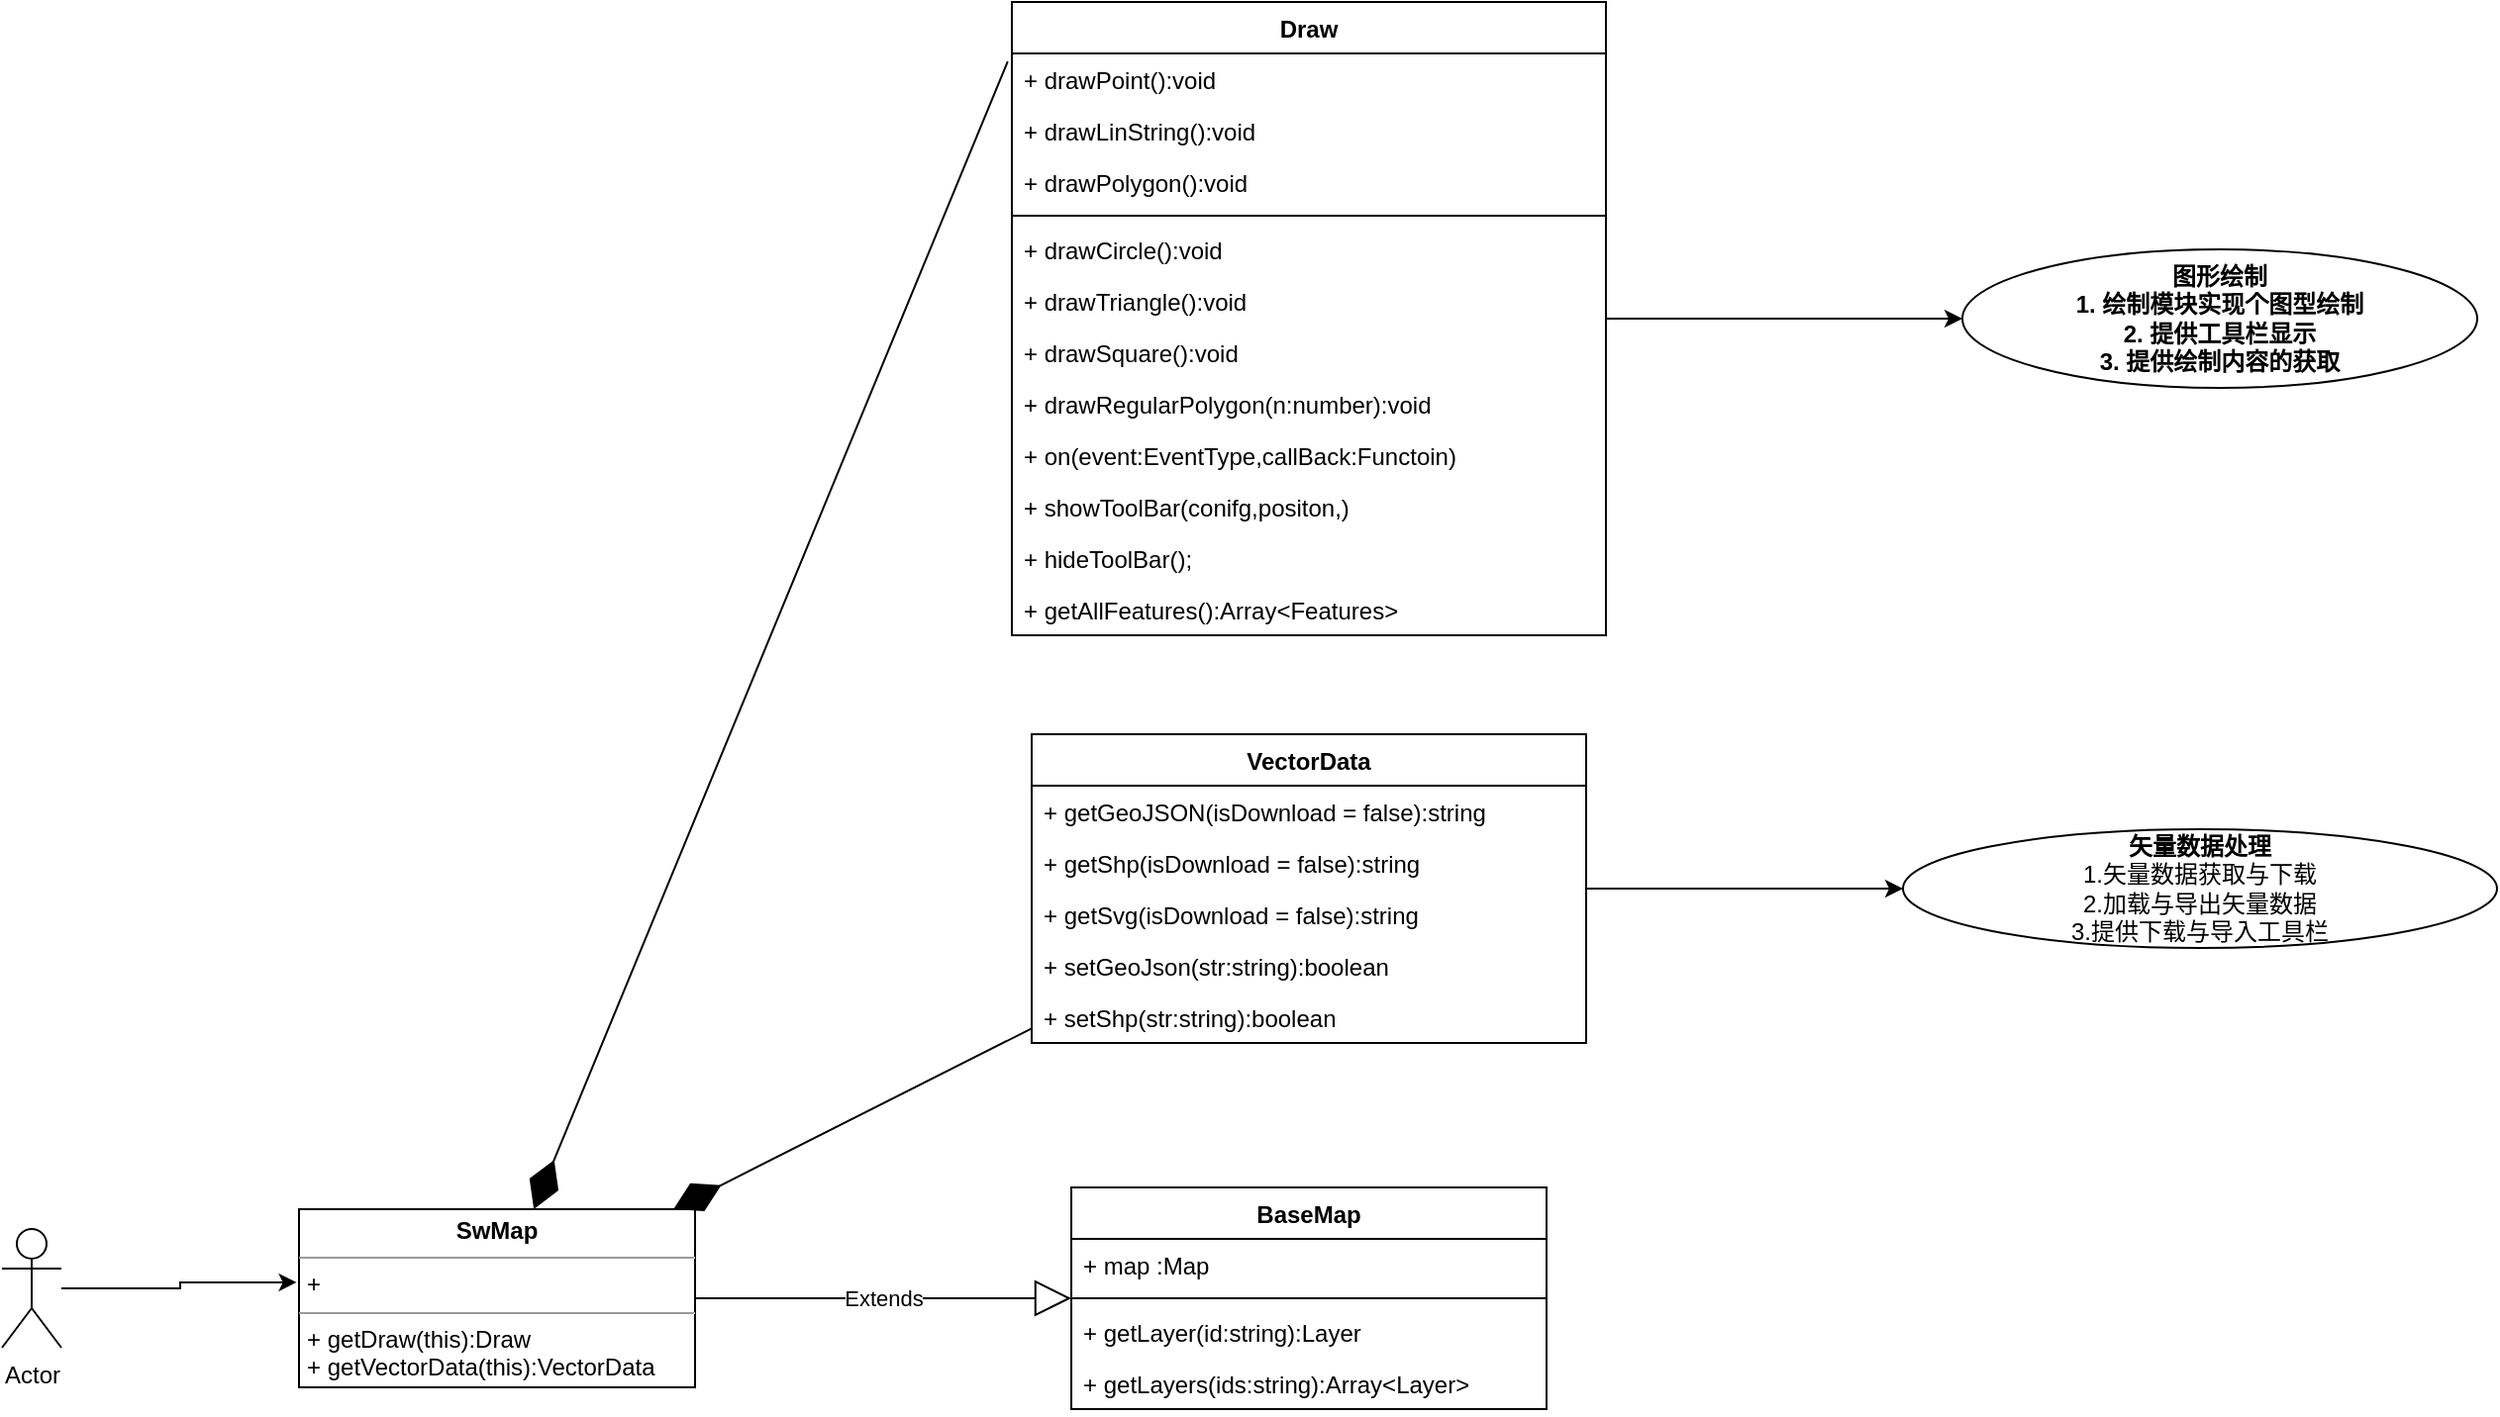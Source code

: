 <mxfile version="20.5.3" type="github">
  <diagram name="Page-1" id="42789a77-a242-8287-6e28-9cd8cfd52e62">
    <mxGraphModel dx="1430" dy="1734" grid="1" gridSize="10" guides="1" tooltips="1" connect="1" arrows="1" fold="1" page="1" pageScale="1" pageWidth="1100" pageHeight="850" background="none" math="0" shadow="0">
      <root>
        <mxCell id="0" />
        <mxCell id="1" parent="0" />
        <mxCell id="02_AGK8KTRCJ4XGguI3B-95" value="" style="edgeStyle=orthogonalEdgeStyle;rounded=0;orthogonalLoop=1;jettySize=auto;html=1;" edge="1" parent="1" source="02_AGK8KTRCJ4XGguI3B-2" target="02_AGK8KTRCJ4XGguI3B-94">
          <mxGeometry relative="1" as="geometry" />
        </mxCell>
        <mxCell id="02_AGK8KTRCJ4XGguI3B-2" value="Draw" style="swimlane;fontStyle=1;align=center;verticalAlign=top;childLayout=stackLayout;horizontal=1;startSize=26;horizontalStack=0;resizeParent=1;resizeParentMax=0;resizeLast=0;collapsible=1;marginBottom=0;" vertex="1" parent="1">
          <mxGeometry x="580" y="-160" width="300" height="320" as="geometry" />
        </mxCell>
        <mxCell id="02_AGK8KTRCJ4XGguI3B-9" value="+ drawPoint():void&#xa;" style="text;strokeColor=none;fillColor=none;align=left;verticalAlign=top;spacingLeft=4;spacingRight=4;overflow=hidden;rotatable=0;points=[[0,0.5],[1,0.5]];portConstraint=eastwest;" vertex="1" parent="02_AGK8KTRCJ4XGguI3B-2">
          <mxGeometry y="26" width="300" height="26" as="geometry" />
        </mxCell>
        <mxCell id="02_AGK8KTRCJ4XGguI3B-10" value="+ drawLinString():void&#xa;" style="text;strokeColor=none;fillColor=none;align=left;verticalAlign=top;spacingLeft=4;spacingRight=4;overflow=hidden;rotatable=0;points=[[0,0.5],[1,0.5]];portConstraint=eastwest;" vertex="1" parent="02_AGK8KTRCJ4XGguI3B-2">
          <mxGeometry y="52" width="300" height="26" as="geometry" />
        </mxCell>
        <mxCell id="02_AGK8KTRCJ4XGguI3B-3" value="+ drawPolygon():void&#xa;" style="text;strokeColor=none;fillColor=none;align=left;verticalAlign=top;spacingLeft=4;spacingRight=4;overflow=hidden;rotatable=0;points=[[0,0.5],[1,0.5]];portConstraint=eastwest;" vertex="1" parent="02_AGK8KTRCJ4XGguI3B-2">
          <mxGeometry y="78" width="300" height="26" as="geometry" />
        </mxCell>
        <mxCell id="02_AGK8KTRCJ4XGguI3B-4" value="" style="line;strokeWidth=1;fillColor=none;align=left;verticalAlign=middle;spacingTop=-1;spacingLeft=3;spacingRight=3;rotatable=0;labelPosition=right;points=[];portConstraint=eastwest;strokeColor=inherit;" vertex="1" parent="02_AGK8KTRCJ4XGguI3B-2">
          <mxGeometry y="104" width="300" height="8" as="geometry" />
        </mxCell>
        <mxCell id="02_AGK8KTRCJ4XGguI3B-5" value="+ drawCircle():void&#xa;" style="text;strokeColor=none;fillColor=none;align=left;verticalAlign=top;spacingLeft=4;spacingRight=4;overflow=hidden;rotatable=0;points=[[0,0.5],[1,0.5]];portConstraint=eastwest;" vertex="1" parent="02_AGK8KTRCJ4XGguI3B-2">
          <mxGeometry y="112" width="300" height="26" as="geometry" />
        </mxCell>
        <mxCell id="02_AGK8KTRCJ4XGguI3B-6" value="+ drawTriangle():void&#xa;" style="text;strokeColor=none;fillColor=none;align=left;verticalAlign=top;spacingLeft=4;spacingRight=4;overflow=hidden;rotatable=0;points=[[0,0.5],[1,0.5]];portConstraint=eastwest;" vertex="1" parent="02_AGK8KTRCJ4XGguI3B-2">
          <mxGeometry y="138" width="300" height="26" as="geometry" />
        </mxCell>
        <mxCell id="02_AGK8KTRCJ4XGguI3B-7" value="+ drawSquare():void&#xa;" style="text;strokeColor=none;fillColor=none;align=left;verticalAlign=top;spacingLeft=4;spacingRight=4;overflow=hidden;rotatable=0;points=[[0,0.5],[1,0.5]];portConstraint=eastwest;" vertex="1" parent="02_AGK8KTRCJ4XGguI3B-2">
          <mxGeometry y="164" width="300" height="26" as="geometry" />
        </mxCell>
        <mxCell id="02_AGK8KTRCJ4XGguI3B-8" value="+ drawRegularPolygon(n:number):void&#xa;" style="text;strokeColor=none;fillColor=none;align=left;verticalAlign=top;spacingLeft=4;spacingRight=4;overflow=hidden;rotatable=0;points=[[0,0.5],[1,0.5]];portConstraint=eastwest;" vertex="1" parent="02_AGK8KTRCJ4XGguI3B-2">
          <mxGeometry y="190" width="300" height="26" as="geometry" />
        </mxCell>
        <mxCell id="02_AGK8KTRCJ4XGguI3B-11" value="+ on(event:EventType,callBack:Functoin)" style="text;strokeColor=none;fillColor=none;align=left;verticalAlign=top;spacingLeft=4;spacingRight=4;overflow=hidden;rotatable=0;points=[[0,0.5],[1,0.5]];portConstraint=eastwest;" vertex="1" parent="02_AGK8KTRCJ4XGguI3B-2">
          <mxGeometry y="216" width="300" height="26" as="geometry" />
        </mxCell>
        <mxCell id="02_AGK8KTRCJ4XGguI3B-43" value="+ showToolBar(conifg,positon,)" style="text;strokeColor=none;fillColor=none;align=left;verticalAlign=top;spacingLeft=4;spacingRight=4;overflow=hidden;rotatable=0;points=[[0,0.5],[1,0.5]];portConstraint=eastwest;" vertex="1" parent="02_AGK8KTRCJ4XGguI3B-2">
          <mxGeometry y="242" width="300" height="26" as="geometry" />
        </mxCell>
        <mxCell id="02_AGK8KTRCJ4XGguI3B-44" value="+ hideToolBar();" style="text;strokeColor=none;fillColor=none;align=left;verticalAlign=top;spacingLeft=4;spacingRight=4;overflow=hidden;rotatable=0;points=[[0,0.5],[1,0.5]];portConstraint=eastwest;" vertex="1" parent="02_AGK8KTRCJ4XGguI3B-2">
          <mxGeometry y="268" width="300" height="26" as="geometry" />
        </mxCell>
        <mxCell id="02_AGK8KTRCJ4XGguI3B-45" value="+ getAllFeatures():Array&lt;Features&gt;" style="text;strokeColor=none;fillColor=none;align=left;verticalAlign=top;spacingLeft=4;spacingRight=4;overflow=hidden;rotatable=0;points=[[0,0.5],[1,0.5]];portConstraint=eastwest;" vertex="1" parent="02_AGK8KTRCJ4XGguI3B-2">
          <mxGeometry y="294" width="300" height="26" as="geometry" />
        </mxCell>
        <mxCell id="02_AGK8KTRCJ4XGguI3B-30" style="edgeStyle=orthogonalEdgeStyle;rounded=0;orthogonalLoop=1;jettySize=auto;html=1;entryX=-0.006;entryY=0.411;entryDx=0;entryDy=0;entryPerimeter=0;" edge="1" parent="1" source="02_AGK8KTRCJ4XGguI3B-23" target="02_AGK8KTRCJ4XGguI3B-26">
          <mxGeometry relative="1" as="geometry" />
        </mxCell>
        <mxCell id="02_AGK8KTRCJ4XGguI3B-23" value="Actor" style="shape=umlActor;verticalLabelPosition=bottom;verticalAlign=top;html=1;" vertex="1" parent="1">
          <mxGeometry x="70" y="460" width="30" height="60" as="geometry" />
        </mxCell>
        <mxCell id="02_AGK8KTRCJ4XGguI3B-26" value="&lt;p style=&quot;margin:0px;margin-top:4px;text-align:center;&quot;&gt;&lt;b&gt;SwMap&lt;/b&gt;&lt;/p&gt;&lt;hr size=&quot;1&quot;&gt;&lt;p style=&quot;margin:0px;margin-left:4px;&quot;&gt;+&amp;nbsp;&lt;/p&gt;&lt;hr size=&quot;1&quot;&gt;&lt;p style=&quot;margin:0px;margin-left:4px;&quot;&gt;+ getDraw(this):Draw&lt;br&gt;+ getVectorData(this):VectorData&lt;/p&gt;" style="verticalAlign=top;align=left;overflow=fill;fontSize=12;fontFamily=Helvetica;html=1;" vertex="1" parent="1">
          <mxGeometry x="220" y="450" width="200" height="90" as="geometry" />
        </mxCell>
        <mxCell id="02_AGK8KTRCJ4XGguI3B-32" value="BaseMap" style="swimlane;fontStyle=1;align=center;verticalAlign=top;childLayout=stackLayout;horizontal=1;startSize=26;horizontalStack=0;resizeParent=1;resizeParentMax=0;resizeLast=0;collapsible=1;marginBottom=0;" vertex="1" parent="1">
          <mxGeometry x="610" y="439" width="240" height="112" as="geometry" />
        </mxCell>
        <mxCell id="02_AGK8KTRCJ4XGguI3B-33" value="+ map :Map" style="text;strokeColor=none;fillColor=none;align=left;verticalAlign=top;spacingLeft=4;spacingRight=4;overflow=hidden;rotatable=0;points=[[0,0.5],[1,0.5]];portConstraint=eastwest;" vertex="1" parent="02_AGK8KTRCJ4XGguI3B-32">
          <mxGeometry y="26" width="240" height="26" as="geometry" />
        </mxCell>
        <mxCell id="02_AGK8KTRCJ4XGguI3B-34" value="" style="line;strokeWidth=1;fillColor=none;align=left;verticalAlign=middle;spacingTop=-1;spacingLeft=3;spacingRight=3;rotatable=0;labelPosition=right;points=[];portConstraint=eastwest;strokeColor=inherit;" vertex="1" parent="02_AGK8KTRCJ4XGguI3B-32">
          <mxGeometry y="52" width="240" height="8" as="geometry" />
        </mxCell>
        <mxCell id="02_AGK8KTRCJ4XGguI3B-35" value="+ getLayer(id:string):Layer" style="text;strokeColor=none;fillColor=none;align=left;verticalAlign=top;spacingLeft=4;spacingRight=4;overflow=hidden;rotatable=0;points=[[0,0.5],[1,0.5]];portConstraint=eastwest;" vertex="1" parent="02_AGK8KTRCJ4XGguI3B-32">
          <mxGeometry y="60" width="240" height="26" as="geometry" />
        </mxCell>
        <mxCell id="02_AGK8KTRCJ4XGguI3B-37" value="+ getLayers(ids:string):Array&lt;Layer&gt;&#xa;" style="text;strokeColor=none;fillColor=none;align=left;verticalAlign=top;spacingLeft=4;spacingRight=4;overflow=hidden;rotatable=0;points=[[0,0.5],[1,0.5]];portConstraint=eastwest;" vertex="1" parent="02_AGK8KTRCJ4XGguI3B-32">
          <mxGeometry y="86" width="240" height="26" as="geometry" />
        </mxCell>
        <mxCell id="02_AGK8KTRCJ4XGguI3B-40" value="Extends" style="endArrow=block;endSize=16;endFill=0;html=1;rounded=0;exitX=1;exitY=0.5;exitDx=0;exitDy=0;" edge="1" parent="1" source="02_AGK8KTRCJ4XGguI3B-26" target="02_AGK8KTRCJ4XGguI3B-32">
          <mxGeometry width="160" relative="1" as="geometry">
            <mxPoint x="410" y="494.5" as="sourcePoint" />
            <mxPoint x="540" y="494.5" as="targetPoint" />
          </mxGeometry>
        </mxCell>
        <mxCell id="02_AGK8KTRCJ4XGguI3B-47" value="" style="endArrow=diamondThin;endFill=1;endSize=24;html=1;rounded=0;exitX=-0.007;exitY=0.154;exitDx=0;exitDy=0;exitPerimeter=0;" edge="1" parent="1" source="02_AGK8KTRCJ4XGguI3B-9" target="02_AGK8KTRCJ4XGguI3B-26">
          <mxGeometry width="160" relative="1" as="geometry">
            <mxPoint x="400" y="160" as="sourcePoint" />
            <mxPoint x="600" y="-30.5" as="targetPoint" />
          </mxGeometry>
        </mxCell>
        <mxCell id="02_AGK8KTRCJ4XGguI3B-97" value="" style="edgeStyle=orthogonalEdgeStyle;rounded=0;orthogonalLoop=1;jettySize=auto;html=1;" edge="1" parent="1" source="02_AGK8KTRCJ4XGguI3B-85" target="02_AGK8KTRCJ4XGguI3B-96">
          <mxGeometry relative="1" as="geometry" />
        </mxCell>
        <mxCell id="02_AGK8KTRCJ4XGguI3B-85" value="VectorData" style="swimlane;fontStyle=1;childLayout=stackLayout;horizontal=1;startSize=26;fillColor=none;horizontalStack=0;resizeParent=1;resizeParentMax=0;resizeLast=0;collapsible=1;marginBottom=0;" vertex="1" parent="1">
          <mxGeometry x="590" y="210" width="280" height="156" as="geometry" />
        </mxCell>
        <mxCell id="02_AGK8KTRCJ4XGguI3B-86" value="+ getGeoJSON(isDownload = false):string" style="text;strokeColor=none;fillColor=none;align=left;verticalAlign=top;spacingLeft=4;spacingRight=4;overflow=hidden;rotatable=0;points=[[0,0.5],[1,0.5]];portConstraint=eastwest;" vertex="1" parent="02_AGK8KTRCJ4XGguI3B-85">
          <mxGeometry y="26" width="280" height="26" as="geometry" />
        </mxCell>
        <mxCell id="02_AGK8KTRCJ4XGguI3B-87" value="+ getShp(isDownload = false):string" style="text;strokeColor=none;fillColor=none;align=left;verticalAlign=top;spacingLeft=4;spacingRight=4;overflow=hidden;rotatable=0;points=[[0,0.5],[1,0.5]];portConstraint=eastwest;" vertex="1" parent="02_AGK8KTRCJ4XGguI3B-85">
          <mxGeometry y="52" width="280" height="26" as="geometry" />
        </mxCell>
        <mxCell id="02_AGK8KTRCJ4XGguI3B-88" value="+ getSvg(isDownload = false):string" style="text;strokeColor=none;fillColor=none;align=left;verticalAlign=top;spacingLeft=4;spacingRight=4;overflow=hidden;rotatable=0;points=[[0,0.5],[1,0.5]];portConstraint=eastwest;" vertex="1" parent="02_AGK8KTRCJ4XGguI3B-85">
          <mxGeometry y="78" width="280" height="26" as="geometry" />
        </mxCell>
        <mxCell id="02_AGK8KTRCJ4XGguI3B-98" value="+ setGeoJson(str:string):boolean" style="text;strokeColor=none;fillColor=none;align=left;verticalAlign=top;spacingLeft=4;spacingRight=4;overflow=hidden;rotatable=0;points=[[0,0.5],[1,0.5]];portConstraint=eastwest;" vertex="1" parent="02_AGK8KTRCJ4XGguI3B-85">
          <mxGeometry y="104" width="280" height="26" as="geometry" />
        </mxCell>
        <mxCell id="02_AGK8KTRCJ4XGguI3B-100" value="+ setShp(str:string):boolean" style="text;strokeColor=none;fillColor=none;align=left;verticalAlign=top;spacingLeft=4;spacingRight=4;overflow=hidden;rotatable=0;points=[[0,0.5],[1,0.5]];portConstraint=eastwest;" vertex="1" parent="02_AGK8KTRCJ4XGguI3B-85">
          <mxGeometry y="130" width="280" height="26" as="geometry" />
        </mxCell>
        <mxCell id="02_AGK8KTRCJ4XGguI3B-94" value="图形绘制&lt;br&gt;1. 绘制模块实现个图型绘制&lt;br&gt;2. 提供工具栏显示&lt;br&gt;3. 提供绘制内容的获取" style="ellipse;whiteSpace=wrap;html=1;verticalAlign=top;fontStyle=1;startSize=26;" vertex="1" parent="1">
          <mxGeometry x="1060" y="-35" width="260" height="70" as="geometry" />
        </mxCell>
        <mxCell id="02_AGK8KTRCJ4XGguI3B-96" value="&lt;b&gt;矢量数据处理&lt;/b&gt;&lt;br&gt;1.矢量数据获取与下载&lt;br&gt;2.加载与导出矢量数据&lt;br&gt;3.提供下载与导入工具栏" style="ellipse;whiteSpace=wrap;html=1;fillColor=none;fontStyle=0;startSize=26;" vertex="1" parent="1">
          <mxGeometry x="1030" y="258" width="300" height="60" as="geometry" />
        </mxCell>
        <mxCell id="02_AGK8KTRCJ4XGguI3B-102" value="" style="endArrow=diamondThin;endFill=1;endSize=24;html=1;rounded=0;" edge="1" parent="1" source="02_AGK8KTRCJ4XGguI3B-85" target="02_AGK8KTRCJ4XGguI3B-26">
          <mxGeometry width="160" relative="1" as="geometry">
            <mxPoint x="360" y="410" as="sourcePoint" />
            <mxPoint x="520" y="410" as="targetPoint" />
          </mxGeometry>
        </mxCell>
      </root>
    </mxGraphModel>
  </diagram>
</mxfile>
